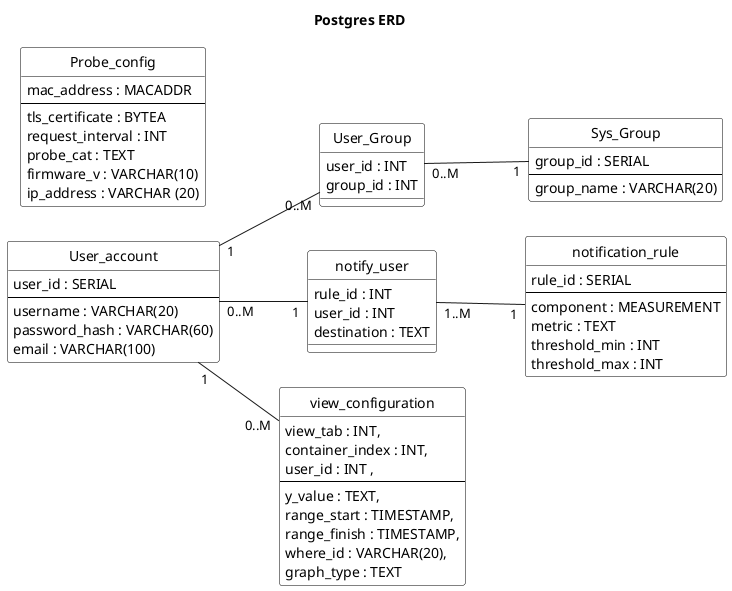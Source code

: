 @startuml ERD
hide circle
left to right direction
skinparam ClassBackgroundColor white
skinparam ClassBorderColor black

title Postgres ERD

entity User_account {
    user_id : SERIAL
    --
    {field} username : VARCHAR(20)
    {field} password_hash : VARCHAR(60)
    {field} email : VARCHAR(100)
}

entity Sys_Group {
    group_id : SERIAL
    --
    {field} group_name : VARCHAR(20)
}

entity User_Group {
    user_id : INT
    group_id : INT
}

entity Probe_config {
    mac_address : MACADDR
    --
    tls_certificate : BYTEA
    request_interval : INT
    probe_cat : TEXT
    {field} firmware_v : VARCHAR(10)
    {field} ip_address : VARCHAR (20)
}

entity notification_rule {
    rule_id : SERIAL
    --
    component : MEASUREMENT
    metric : TEXT
    threshold_min : INT
    threshold_max : INT
}

entity notify_user {
    rule_id : INT
    user_id : INT
    destination : TEXT
}

entity view_configuration {
    view_tab : INT,
    container_index : INT,
    user_id : INT ,
    --
    y_value : TEXT,
    range_start : TIMESTAMP,
    range_finish : TIMESTAMP,
    where_id : VARCHAR(20),
    graph_type : TEXT
}


notification_rule "1" -up- "1..M" notify_user
notify_user "1" -up- "0..M" User_account

User_account "1" -down- "0..M" User_Group
Sys_Group "1" -up- "0..M" User_Group

User_account "1" -down- "0..M" view_configuration

@enduml